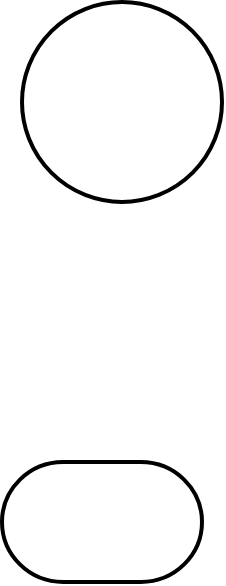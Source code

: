 <mxfile version="15.5.4" type="embed"><diagram id="JyO5wfIBnVWaUuV6kD45" name="Page-1"><mxGraphModel dx="382" dy="400" grid="1" gridSize="10" guides="1" tooltips="1" connect="1" arrows="1" fold="1" page="1" pageScale="1" pageWidth="850" pageHeight="1100" math="0" shadow="0"><root><mxCell id="0"/><mxCell id="1" parent="0"/><mxCell id="2" value="" style="strokeWidth=2;html=1;shape=mxgraph.flowchart.terminator;whiteSpace=wrap;" vertex="1" parent="1"><mxGeometry x="80" y="290" width="100" height="60" as="geometry"/></mxCell><mxCell id="3" value="" style="strokeWidth=2;html=1;shape=mxgraph.flowchart.start_2;whiteSpace=wrap;" vertex="1" parent="1"><mxGeometry x="90" y="60" width="100" height="100" as="geometry"/></mxCell></root></mxGraphModel></diagram></mxfile>
